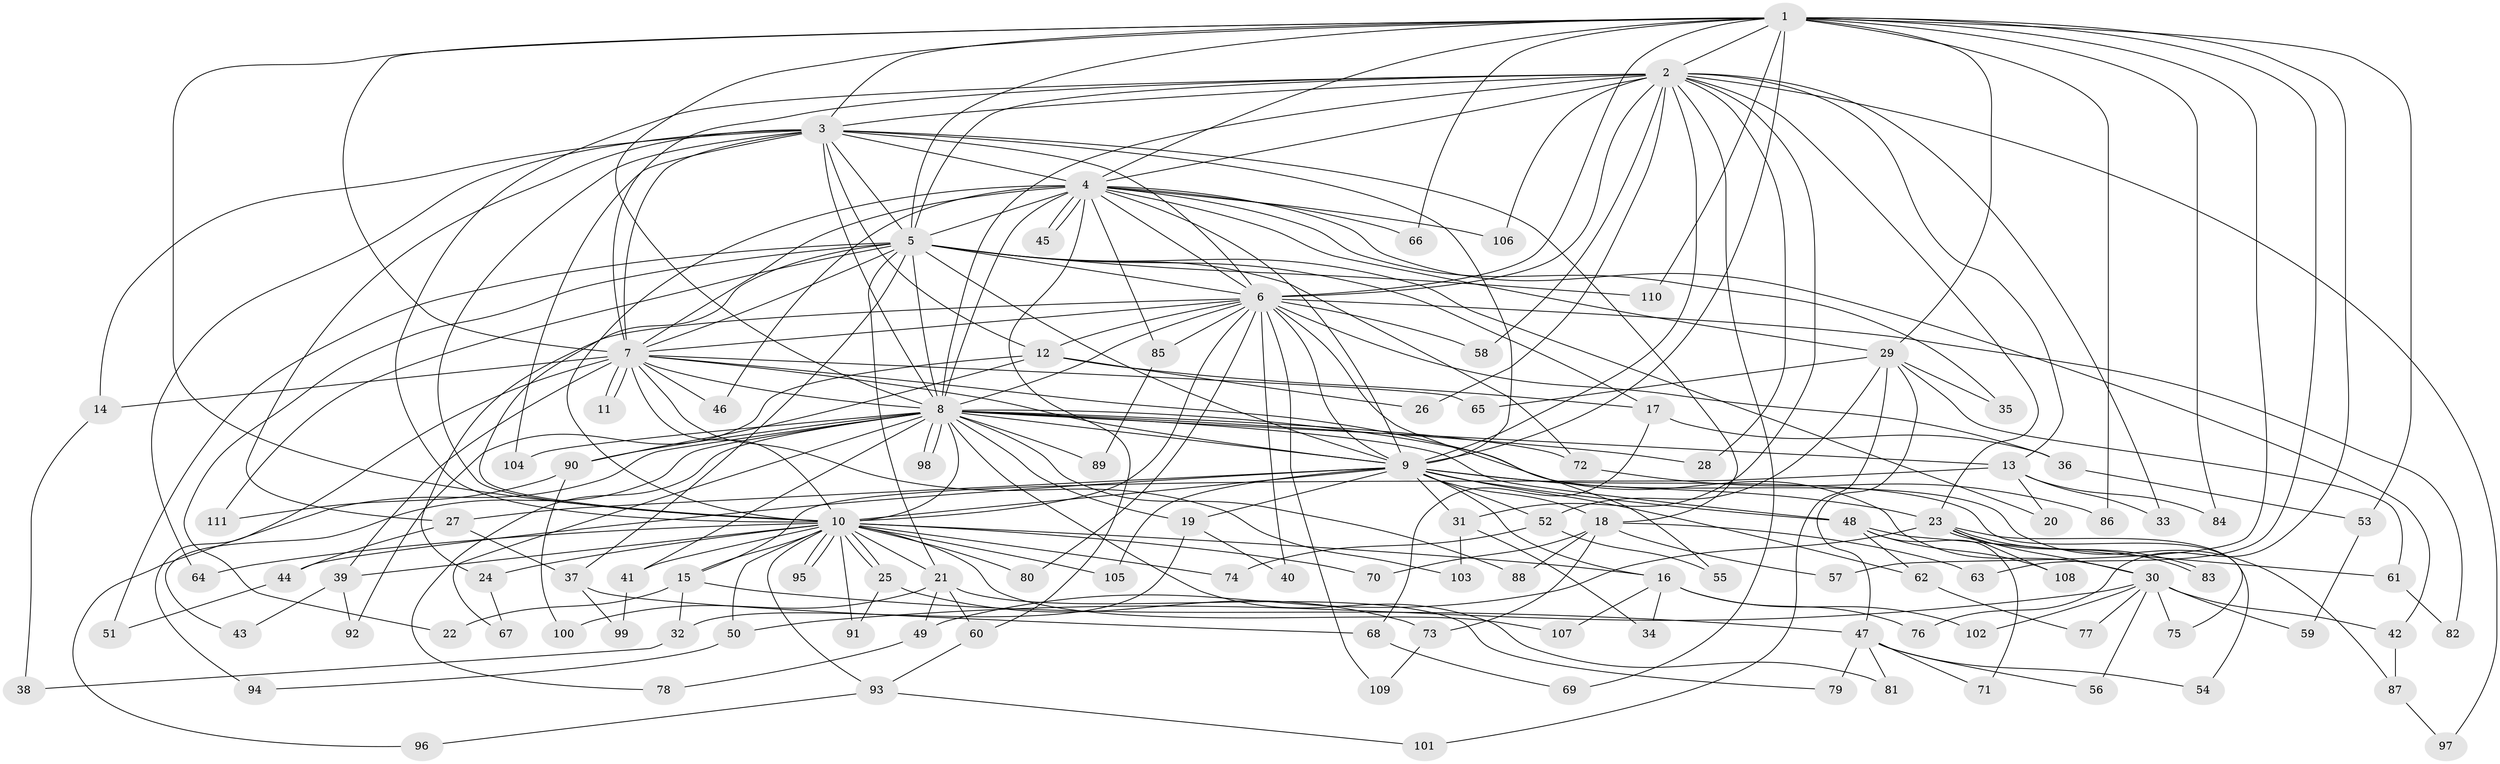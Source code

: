 // coarse degree distribution, {5: 0.029411764705882353, 4: 0.2647058823529412, 1: 0.14705882352941177, 11: 0.029411764705882353, 7: 0.08823529411764706, 2: 0.058823529411764705, 6: 0.058823529411764705, 3: 0.14705882352941177, 10: 0.029411764705882353, 16: 0.029411764705882353, 24: 0.029411764705882353, 8: 0.058823529411764705, 19: 0.029411764705882353}
// Generated by graph-tools (version 1.1) at 2025/36/03/04/25 23:36:26]
// undirected, 111 vertices, 247 edges
graph export_dot {
  node [color=gray90,style=filled];
  1;
  2;
  3;
  4;
  5;
  6;
  7;
  8;
  9;
  10;
  11;
  12;
  13;
  14;
  15;
  16;
  17;
  18;
  19;
  20;
  21;
  22;
  23;
  24;
  25;
  26;
  27;
  28;
  29;
  30;
  31;
  32;
  33;
  34;
  35;
  36;
  37;
  38;
  39;
  40;
  41;
  42;
  43;
  44;
  45;
  46;
  47;
  48;
  49;
  50;
  51;
  52;
  53;
  54;
  55;
  56;
  57;
  58;
  59;
  60;
  61;
  62;
  63;
  64;
  65;
  66;
  67;
  68;
  69;
  70;
  71;
  72;
  73;
  74;
  75;
  76;
  77;
  78;
  79;
  80;
  81;
  82;
  83;
  84;
  85;
  86;
  87;
  88;
  89;
  90;
  91;
  92;
  93;
  94;
  95;
  96;
  97;
  98;
  99;
  100;
  101;
  102;
  103;
  104;
  105;
  106;
  107;
  108;
  109;
  110;
  111;
  1 -- 2;
  1 -- 3;
  1 -- 4;
  1 -- 5;
  1 -- 6;
  1 -- 7;
  1 -- 8;
  1 -- 9;
  1 -- 10;
  1 -- 29;
  1 -- 53;
  1 -- 57;
  1 -- 63;
  1 -- 66;
  1 -- 76;
  1 -- 84;
  1 -- 86;
  1 -- 110;
  2 -- 3;
  2 -- 4;
  2 -- 5;
  2 -- 6;
  2 -- 7;
  2 -- 8;
  2 -- 9;
  2 -- 10;
  2 -- 13;
  2 -- 23;
  2 -- 26;
  2 -- 28;
  2 -- 31;
  2 -- 33;
  2 -- 58;
  2 -- 69;
  2 -- 97;
  2 -- 106;
  3 -- 4;
  3 -- 5;
  3 -- 6;
  3 -- 7;
  3 -- 8;
  3 -- 9;
  3 -- 10;
  3 -- 12;
  3 -- 14;
  3 -- 18;
  3 -- 27;
  3 -- 64;
  3 -- 104;
  4 -- 5;
  4 -- 6;
  4 -- 7;
  4 -- 8;
  4 -- 9;
  4 -- 10;
  4 -- 29;
  4 -- 35;
  4 -- 42;
  4 -- 45;
  4 -- 45;
  4 -- 46;
  4 -- 60;
  4 -- 66;
  4 -- 85;
  4 -- 106;
  5 -- 6;
  5 -- 7;
  5 -- 8;
  5 -- 9;
  5 -- 10;
  5 -- 17;
  5 -- 20;
  5 -- 21;
  5 -- 22;
  5 -- 37;
  5 -- 51;
  5 -- 72;
  5 -- 110;
  5 -- 111;
  6 -- 7;
  6 -- 8;
  6 -- 9;
  6 -- 10;
  6 -- 12;
  6 -- 24;
  6 -- 36;
  6 -- 40;
  6 -- 55;
  6 -- 58;
  6 -- 80;
  6 -- 82;
  6 -- 85;
  6 -- 109;
  7 -- 8;
  7 -- 9;
  7 -- 10;
  7 -- 11;
  7 -- 11;
  7 -- 14;
  7 -- 30;
  7 -- 39;
  7 -- 46;
  7 -- 65;
  7 -- 94;
  7 -- 103;
  8 -- 9;
  8 -- 10;
  8 -- 13;
  8 -- 19;
  8 -- 28;
  8 -- 41;
  8 -- 43;
  8 -- 48;
  8 -- 67;
  8 -- 72;
  8 -- 78;
  8 -- 81;
  8 -- 87;
  8 -- 88;
  8 -- 89;
  8 -- 90;
  8 -- 96;
  8 -- 98;
  8 -- 98;
  8 -- 104;
  9 -- 10;
  9 -- 16;
  9 -- 18;
  9 -- 19;
  9 -- 23;
  9 -- 27;
  9 -- 31;
  9 -- 44;
  9 -- 48;
  9 -- 52;
  9 -- 62;
  9 -- 75;
  9 -- 105;
  10 -- 15;
  10 -- 16;
  10 -- 21;
  10 -- 24;
  10 -- 25;
  10 -- 25;
  10 -- 39;
  10 -- 41;
  10 -- 50;
  10 -- 64;
  10 -- 70;
  10 -- 74;
  10 -- 80;
  10 -- 91;
  10 -- 93;
  10 -- 95;
  10 -- 95;
  10 -- 105;
  10 -- 107;
  12 -- 17;
  12 -- 26;
  12 -- 90;
  12 -- 92;
  13 -- 15;
  13 -- 20;
  13 -- 33;
  13 -- 84;
  14 -- 38;
  15 -- 22;
  15 -- 32;
  15 -- 47;
  16 -- 34;
  16 -- 76;
  16 -- 102;
  16 -- 107;
  17 -- 36;
  17 -- 68;
  18 -- 57;
  18 -- 63;
  18 -- 70;
  18 -- 73;
  18 -- 88;
  19 -- 32;
  19 -- 40;
  21 -- 49;
  21 -- 60;
  21 -- 79;
  21 -- 100;
  23 -- 30;
  23 -- 49;
  23 -- 54;
  23 -- 83;
  23 -- 83;
  23 -- 108;
  24 -- 67;
  25 -- 73;
  25 -- 91;
  27 -- 37;
  27 -- 44;
  29 -- 35;
  29 -- 47;
  29 -- 52;
  29 -- 61;
  29 -- 65;
  29 -- 101;
  30 -- 42;
  30 -- 50;
  30 -- 56;
  30 -- 59;
  30 -- 75;
  30 -- 77;
  30 -- 102;
  31 -- 34;
  31 -- 103;
  32 -- 38;
  36 -- 53;
  37 -- 68;
  37 -- 99;
  39 -- 43;
  39 -- 92;
  41 -- 99;
  42 -- 87;
  44 -- 51;
  47 -- 54;
  47 -- 56;
  47 -- 71;
  47 -- 79;
  47 -- 81;
  48 -- 61;
  48 -- 62;
  48 -- 71;
  48 -- 108;
  49 -- 78;
  50 -- 94;
  52 -- 55;
  52 -- 74;
  53 -- 59;
  60 -- 93;
  61 -- 82;
  62 -- 77;
  68 -- 69;
  72 -- 86;
  73 -- 109;
  85 -- 89;
  87 -- 97;
  90 -- 100;
  90 -- 111;
  93 -- 96;
  93 -- 101;
}
